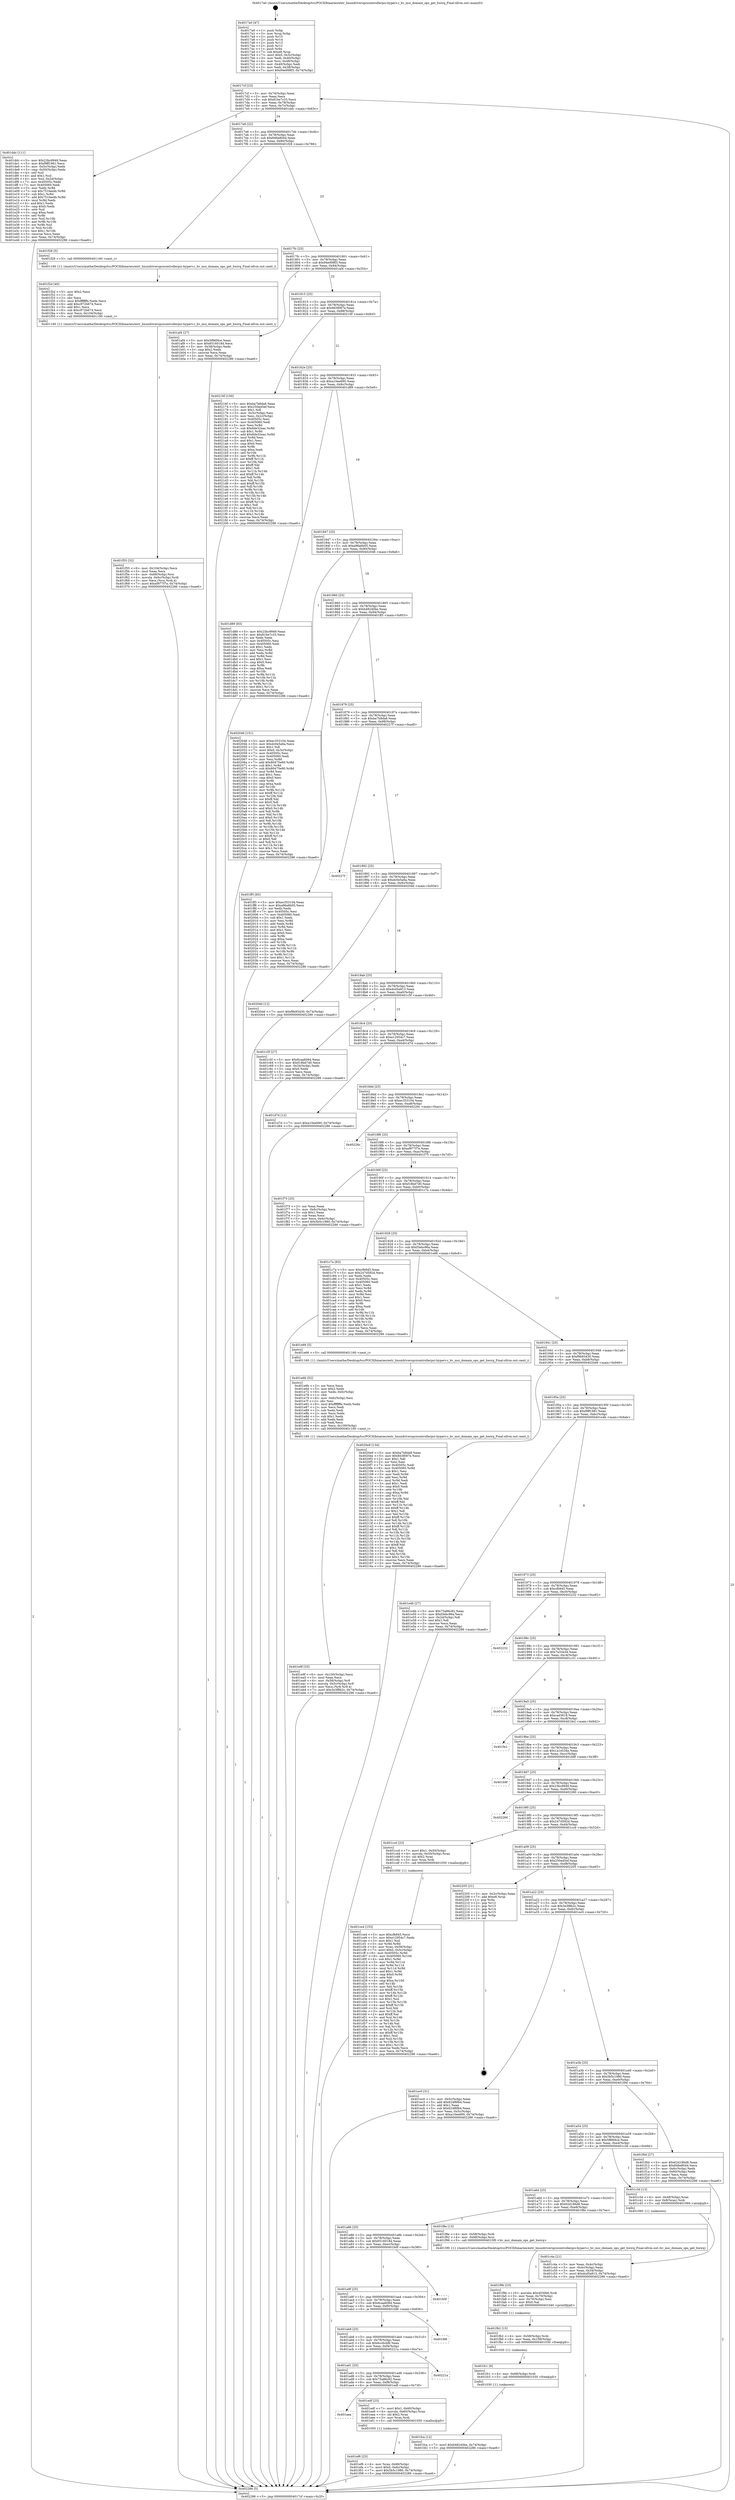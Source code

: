 digraph "0x4017a0" {
  label = "0x4017a0 (/mnt/c/Users/mathe/Desktop/tcc/POCII/binaries/extr_linuxdriverspcicontrollerpci-hyperv.c_hv_msi_domain_ops_get_hwirq_Final-ollvm.out::main(0))"
  labelloc = "t"
  node[shape=record]

  Entry [label="",width=0.3,height=0.3,shape=circle,fillcolor=black,style=filled]
  "0x4017cf" [label="{
     0x4017cf [23]\l
     | [instrs]\l
     &nbsp;&nbsp;0x4017cf \<+3\>: mov -0x74(%rbp),%eax\l
     &nbsp;&nbsp;0x4017d2 \<+2\>: mov %eax,%ecx\l
     &nbsp;&nbsp;0x4017d4 \<+6\>: sub $0x81be7c33,%ecx\l
     &nbsp;&nbsp;0x4017da \<+3\>: mov %eax,-0x78(%rbp)\l
     &nbsp;&nbsp;0x4017dd \<+3\>: mov %ecx,-0x7c(%rbp)\l
     &nbsp;&nbsp;0x4017e0 \<+6\>: je 0000000000401ddc \<main+0x63c\>\l
  }"]
  "0x401ddc" [label="{
     0x401ddc [111]\l
     | [instrs]\l
     &nbsp;&nbsp;0x401ddc \<+5\>: mov $0x23bc9949,%eax\l
     &nbsp;&nbsp;0x401de1 \<+5\>: mov $0xf9ff1981,%ecx\l
     &nbsp;&nbsp;0x401de6 \<+3\>: mov -0x5c(%rbp),%edx\l
     &nbsp;&nbsp;0x401de9 \<+3\>: cmp -0x50(%rbp),%edx\l
     &nbsp;&nbsp;0x401dec \<+4\>: setl %sil\l
     &nbsp;&nbsp;0x401df0 \<+4\>: and $0x1,%sil\l
     &nbsp;&nbsp;0x401df4 \<+4\>: mov %sil,-0x2d(%rbp)\l
     &nbsp;&nbsp;0x401df8 \<+7\>: mov 0x40505c,%edx\l
     &nbsp;&nbsp;0x401dff \<+7\>: mov 0x405060,%edi\l
     &nbsp;&nbsp;0x401e06 \<+3\>: mov %edx,%r8d\l
     &nbsp;&nbsp;0x401e09 \<+7\>: sub $0x751fae4b,%r8d\l
     &nbsp;&nbsp;0x401e10 \<+4\>: sub $0x1,%r8d\l
     &nbsp;&nbsp;0x401e14 \<+7\>: add $0x751fae4b,%r8d\l
     &nbsp;&nbsp;0x401e1b \<+4\>: imul %r8d,%edx\l
     &nbsp;&nbsp;0x401e1f \<+3\>: and $0x1,%edx\l
     &nbsp;&nbsp;0x401e22 \<+3\>: cmp $0x0,%edx\l
     &nbsp;&nbsp;0x401e25 \<+4\>: sete %sil\l
     &nbsp;&nbsp;0x401e29 \<+3\>: cmp $0xa,%edi\l
     &nbsp;&nbsp;0x401e2c \<+4\>: setl %r9b\l
     &nbsp;&nbsp;0x401e30 \<+3\>: mov %sil,%r10b\l
     &nbsp;&nbsp;0x401e33 \<+3\>: and %r9b,%r10b\l
     &nbsp;&nbsp;0x401e36 \<+3\>: xor %r9b,%sil\l
     &nbsp;&nbsp;0x401e39 \<+3\>: or %sil,%r10b\l
     &nbsp;&nbsp;0x401e3c \<+4\>: test $0x1,%r10b\l
     &nbsp;&nbsp;0x401e40 \<+3\>: cmovne %ecx,%eax\l
     &nbsp;&nbsp;0x401e43 \<+3\>: mov %eax,-0x74(%rbp)\l
     &nbsp;&nbsp;0x401e46 \<+5\>: jmp 0000000000402286 \<main+0xae6\>\l
  }"]
  "0x4017e6" [label="{
     0x4017e6 [22]\l
     | [instrs]\l
     &nbsp;&nbsp;0x4017e6 \<+5\>: jmp 00000000004017eb \<main+0x4b\>\l
     &nbsp;&nbsp;0x4017eb \<+3\>: mov -0x78(%rbp),%eax\l
     &nbsp;&nbsp;0x4017ee \<+5\>: sub $0x846e8044,%eax\l
     &nbsp;&nbsp;0x4017f3 \<+3\>: mov %eax,-0x80(%rbp)\l
     &nbsp;&nbsp;0x4017f6 \<+6\>: je 0000000000401f28 \<main+0x788\>\l
  }"]
  Exit [label="",width=0.3,height=0.3,shape=circle,fillcolor=black,style=filled,peripheries=2]
  "0x401f28" [label="{
     0x401f28 [5]\l
     | [instrs]\l
     &nbsp;&nbsp;0x401f28 \<+5\>: call 0000000000401160 \<next_i\>\l
     | [calls]\l
     &nbsp;&nbsp;0x401160 \{1\} (/mnt/c/Users/mathe/Desktop/tcc/POCII/binaries/extr_linuxdriverspcicontrollerpci-hyperv.c_hv_msi_domain_ops_get_hwirq_Final-ollvm.out::next_i)\l
  }"]
  "0x4017fc" [label="{
     0x4017fc [25]\l
     | [instrs]\l
     &nbsp;&nbsp;0x4017fc \<+5\>: jmp 0000000000401801 \<main+0x61\>\l
     &nbsp;&nbsp;0x401801 \<+3\>: mov -0x78(%rbp),%eax\l
     &nbsp;&nbsp;0x401804 \<+5\>: sub $0x94e998f3,%eax\l
     &nbsp;&nbsp;0x401809 \<+6\>: mov %eax,-0x84(%rbp)\l
     &nbsp;&nbsp;0x40180f \<+6\>: je 0000000000401af4 \<main+0x354\>\l
  }"]
  "0x401fca" [label="{
     0x401fca [12]\l
     | [instrs]\l
     &nbsp;&nbsp;0x401fca \<+7\>: movl $0xb48240be,-0x74(%rbp)\l
     &nbsp;&nbsp;0x401fd1 \<+5\>: jmp 0000000000402286 \<main+0xae6\>\l
  }"]
  "0x401af4" [label="{
     0x401af4 [27]\l
     | [instrs]\l
     &nbsp;&nbsp;0x401af4 \<+5\>: mov $0x5f86f4ce,%eax\l
     &nbsp;&nbsp;0x401af9 \<+5\>: mov $0x6516018d,%ecx\l
     &nbsp;&nbsp;0x401afe \<+3\>: mov -0x38(%rbp),%edx\l
     &nbsp;&nbsp;0x401b01 \<+3\>: cmp $0x2,%edx\l
     &nbsp;&nbsp;0x401b04 \<+3\>: cmovne %ecx,%eax\l
     &nbsp;&nbsp;0x401b07 \<+3\>: mov %eax,-0x74(%rbp)\l
     &nbsp;&nbsp;0x401b0a \<+5\>: jmp 0000000000402286 \<main+0xae6\>\l
  }"]
  "0x401815" [label="{
     0x401815 [25]\l
     | [instrs]\l
     &nbsp;&nbsp;0x401815 \<+5\>: jmp 000000000040181a \<main+0x7a\>\l
     &nbsp;&nbsp;0x40181a \<+3\>: mov -0x78(%rbp),%eax\l
     &nbsp;&nbsp;0x40181d \<+5\>: sub $0x9d3f087e,%eax\l
     &nbsp;&nbsp;0x401822 \<+6\>: mov %eax,-0x88(%rbp)\l
     &nbsp;&nbsp;0x401828 \<+6\>: je 000000000040216f \<main+0x9cf\>\l
  }"]
  "0x402286" [label="{
     0x402286 [5]\l
     | [instrs]\l
     &nbsp;&nbsp;0x402286 \<+5\>: jmp 00000000004017cf \<main+0x2f\>\l
  }"]
  "0x4017a0" [label="{
     0x4017a0 [47]\l
     | [instrs]\l
     &nbsp;&nbsp;0x4017a0 \<+1\>: push %rbp\l
     &nbsp;&nbsp;0x4017a1 \<+3\>: mov %rsp,%rbp\l
     &nbsp;&nbsp;0x4017a4 \<+2\>: push %r15\l
     &nbsp;&nbsp;0x4017a6 \<+2\>: push %r14\l
     &nbsp;&nbsp;0x4017a8 \<+2\>: push %r13\l
     &nbsp;&nbsp;0x4017aa \<+2\>: push %r12\l
     &nbsp;&nbsp;0x4017ac \<+1\>: push %rbx\l
     &nbsp;&nbsp;0x4017ad \<+7\>: sub $0xe8,%rsp\l
     &nbsp;&nbsp;0x4017b4 \<+7\>: movl $0x0,-0x3c(%rbp)\l
     &nbsp;&nbsp;0x4017bb \<+3\>: mov %edi,-0x40(%rbp)\l
     &nbsp;&nbsp;0x4017be \<+4\>: mov %rsi,-0x48(%rbp)\l
     &nbsp;&nbsp;0x4017c2 \<+3\>: mov -0x40(%rbp),%edi\l
     &nbsp;&nbsp;0x4017c5 \<+3\>: mov %edi,-0x38(%rbp)\l
     &nbsp;&nbsp;0x4017c8 \<+7\>: movl $0x94e998f3,-0x74(%rbp)\l
  }"]
  "0x401fc1" [label="{
     0x401fc1 [9]\l
     | [instrs]\l
     &nbsp;&nbsp;0x401fc1 \<+4\>: mov -0x68(%rbp),%rdi\l
     &nbsp;&nbsp;0x401fc5 \<+5\>: call 0000000000401030 \<free@plt\>\l
     | [calls]\l
     &nbsp;&nbsp;0x401030 \{1\} (unknown)\l
  }"]
  "0x40216f" [label="{
     0x40216f [150]\l
     | [instrs]\l
     &nbsp;&nbsp;0x40216f \<+5\>: mov $0xba7b8da8,%eax\l
     &nbsp;&nbsp;0x402174 \<+5\>: mov $0x250a45ef,%ecx\l
     &nbsp;&nbsp;0x402179 \<+2\>: mov $0x1,%dl\l
     &nbsp;&nbsp;0x40217b \<+3\>: mov -0x3c(%rbp),%esi\l
     &nbsp;&nbsp;0x40217e \<+3\>: mov %esi,-0x2c(%rbp)\l
     &nbsp;&nbsp;0x402181 \<+7\>: mov 0x40505c,%esi\l
     &nbsp;&nbsp;0x402188 \<+7\>: mov 0x405060,%edi\l
     &nbsp;&nbsp;0x40218f \<+3\>: mov %esi,%r8d\l
     &nbsp;&nbsp;0x402192 \<+7\>: sub $0x6de32eac,%r8d\l
     &nbsp;&nbsp;0x402199 \<+4\>: sub $0x1,%r8d\l
     &nbsp;&nbsp;0x40219d \<+7\>: add $0x6de32eac,%r8d\l
     &nbsp;&nbsp;0x4021a4 \<+4\>: imul %r8d,%esi\l
     &nbsp;&nbsp;0x4021a8 \<+3\>: and $0x1,%esi\l
     &nbsp;&nbsp;0x4021ab \<+3\>: cmp $0x0,%esi\l
     &nbsp;&nbsp;0x4021ae \<+4\>: sete %r9b\l
     &nbsp;&nbsp;0x4021b2 \<+3\>: cmp $0xa,%edi\l
     &nbsp;&nbsp;0x4021b5 \<+4\>: setl %r10b\l
     &nbsp;&nbsp;0x4021b9 \<+3\>: mov %r9b,%r11b\l
     &nbsp;&nbsp;0x4021bc \<+4\>: xor $0xff,%r11b\l
     &nbsp;&nbsp;0x4021c0 \<+3\>: mov %r10b,%bl\l
     &nbsp;&nbsp;0x4021c3 \<+3\>: xor $0xff,%bl\l
     &nbsp;&nbsp;0x4021c6 \<+3\>: xor $0x1,%dl\l
     &nbsp;&nbsp;0x4021c9 \<+3\>: mov %r11b,%r14b\l
     &nbsp;&nbsp;0x4021cc \<+4\>: and $0xff,%r14b\l
     &nbsp;&nbsp;0x4021d0 \<+3\>: and %dl,%r9b\l
     &nbsp;&nbsp;0x4021d3 \<+3\>: mov %bl,%r15b\l
     &nbsp;&nbsp;0x4021d6 \<+4\>: and $0xff,%r15b\l
     &nbsp;&nbsp;0x4021da \<+3\>: and %dl,%r10b\l
     &nbsp;&nbsp;0x4021dd \<+3\>: or %r9b,%r14b\l
     &nbsp;&nbsp;0x4021e0 \<+3\>: or %r10b,%r15b\l
     &nbsp;&nbsp;0x4021e3 \<+3\>: xor %r15b,%r14b\l
     &nbsp;&nbsp;0x4021e6 \<+3\>: or %bl,%r11b\l
     &nbsp;&nbsp;0x4021e9 \<+4\>: xor $0xff,%r11b\l
     &nbsp;&nbsp;0x4021ed \<+3\>: or $0x1,%dl\l
     &nbsp;&nbsp;0x4021f0 \<+3\>: and %dl,%r11b\l
     &nbsp;&nbsp;0x4021f3 \<+3\>: or %r11b,%r14b\l
     &nbsp;&nbsp;0x4021f6 \<+4\>: test $0x1,%r14b\l
     &nbsp;&nbsp;0x4021fa \<+3\>: cmovne %ecx,%eax\l
     &nbsp;&nbsp;0x4021fd \<+3\>: mov %eax,-0x74(%rbp)\l
     &nbsp;&nbsp;0x402200 \<+5\>: jmp 0000000000402286 \<main+0xae6\>\l
  }"]
  "0x40182e" [label="{
     0x40182e [25]\l
     | [instrs]\l
     &nbsp;&nbsp;0x40182e \<+5\>: jmp 0000000000401833 \<main+0x93\>\l
     &nbsp;&nbsp;0x401833 \<+3\>: mov -0x78(%rbp),%eax\l
     &nbsp;&nbsp;0x401836 \<+5\>: sub $0xa10ee690,%eax\l
     &nbsp;&nbsp;0x40183b \<+6\>: mov %eax,-0x8c(%rbp)\l
     &nbsp;&nbsp;0x401841 \<+6\>: je 0000000000401d89 \<main+0x5e9\>\l
  }"]
  "0x401fb2" [label="{
     0x401fb2 [15]\l
     | [instrs]\l
     &nbsp;&nbsp;0x401fb2 \<+4\>: mov -0x58(%rbp),%rdi\l
     &nbsp;&nbsp;0x401fb6 \<+6\>: mov %eax,-0x108(%rbp)\l
     &nbsp;&nbsp;0x401fbc \<+5\>: call 0000000000401030 \<free@plt\>\l
     | [calls]\l
     &nbsp;&nbsp;0x401030 \{1\} (unknown)\l
  }"]
  "0x401d89" [label="{
     0x401d89 [83]\l
     | [instrs]\l
     &nbsp;&nbsp;0x401d89 \<+5\>: mov $0x23bc9949,%eax\l
     &nbsp;&nbsp;0x401d8e \<+5\>: mov $0x81be7c33,%ecx\l
     &nbsp;&nbsp;0x401d93 \<+2\>: xor %edx,%edx\l
     &nbsp;&nbsp;0x401d95 \<+7\>: mov 0x40505c,%esi\l
     &nbsp;&nbsp;0x401d9c \<+7\>: mov 0x405060,%edi\l
     &nbsp;&nbsp;0x401da3 \<+3\>: sub $0x1,%edx\l
     &nbsp;&nbsp;0x401da6 \<+3\>: mov %esi,%r8d\l
     &nbsp;&nbsp;0x401da9 \<+3\>: add %edx,%r8d\l
     &nbsp;&nbsp;0x401dac \<+4\>: imul %r8d,%esi\l
     &nbsp;&nbsp;0x401db0 \<+3\>: and $0x1,%esi\l
     &nbsp;&nbsp;0x401db3 \<+3\>: cmp $0x0,%esi\l
     &nbsp;&nbsp;0x401db6 \<+4\>: sete %r9b\l
     &nbsp;&nbsp;0x401dba \<+3\>: cmp $0xa,%edi\l
     &nbsp;&nbsp;0x401dbd \<+4\>: setl %r10b\l
     &nbsp;&nbsp;0x401dc1 \<+3\>: mov %r9b,%r11b\l
     &nbsp;&nbsp;0x401dc4 \<+3\>: and %r10b,%r11b\l
     &nbsp;&nbsp;0x401dc7 \<+3\>: xor %r10b,%r9b\l
     &nbsp;&nbsp;0x401dca \<+3\>: or %r9b,%r11b\l
     &nbsp;&nbsp;0x401dcd \<+4\>: test $0x1,%r11b\l
     &nbsp;&nbsp;0x401dd1 \<+3\>: cmovne %ecx,%eax\l
     &nbsp;&nbsp;0x401dd4 \<+3\>: mov %eax,-0x74(%rbp)\l
     &nbsp;&nbsp;0x401dd7 \<+5\>: jmp 0000000000402286 \<main+0xae6\>\l
  }"]
  "0x401847" [label="{
     0x401847 [25]\l
     | [instrs]\l
     &nbsp;&nbsp;0x401847 \<+5\>: jmp 000000000040184c \<main+0xac\>\l
     &nbsp;&nbsp;0x40184c \<+3\>: mov -0x78(%rbp),%eax\l
     &nbsp;&nbsp;0x40184f \<+5\>: sub $0xa96a6b05,%eax\l
     &nbsp;&nbsp;0x401854 \<+6\>: mov %eax,-0x90(%rbp)\l
     &nbsp;&nbsp;0x40185a \<+6\>: je 0000000000402046 \<main+0x8a6\>\l
  }"]
  "0x401f9b" [label="{
     0x401f9b [23]\l
     | [instrs]\l
     &nbsp;&nbsp;0x401f9b \<+10\>: movabs $0x4030b6,%rdi\l
     &nbsp;&nbsp;0x401fa5 \<+3\>: mov %eax,-0x70(%rbp)\l
     &nbsp;&nbsp;0x401fa8 \<+3\>: mov -0x70(%rbp),%esi\l
     &nbsp;&nbsp;0x401fab \<+2\>: mov $0x0,%al\l
     &nbsp;&nbsp;0x401fad \<+5\>: call 0000000000401040 \<printf@plt\>\l
     | [calls]\l
     &nbsp;&nbsp;0x401040 \{1\} (unknown)\l
  }"]
  "0x402046" [label="{
     0x402046 [151]\l
     | [instrs]\l
     &nbsp;&nbsp;0x402046 \<+5\>: mov $0xec353104,%eax\l
     &nbsp;&nbsp;0x40204b \<+5\>: mov $0xdc0e5a6a,%ecx\l
     &nbsp;&nbsp;0x402050 \<+2\>: mov $0x1,%dl\l
     &nbsp;&nbsp;0x402052 \<+7\>: movl $0x0,-0x3c(%rbp)\l
     &nbsp;&nbsp;0x402059 \<+7\>: mov 0x40505c,%esi\l
     &nbsp;&nbsp;0x402060 \<+7\>: mov 0x405060,%edi\l
     &nbsp;&nbsp;0x402067 \<+3\>: mov %esi,%r8d\l
     &nbsp;&nbsp;0x40206a \<+7\>: add $0x80475e90,%r8d\l
     &nbsp;&nbsp;0x402071 \<+4\>: sub $0x1,%r8d\l
     &nbsp;&nbsp;0x402075 \<+7\>: sub $0x80475e90,%r8d\l
     &nbsp;&nbsp;0x40207c \<+4\>: imul %r8d,%esi\l
     &nbsp;&nbsp;0x402080 \<+3\>: and $0x1,%esi\l
     &nbsp;&nbsp;0x402083 \<+3\>: cmp $0x0,%esi\l
     &nbsp;&nbsp;0x402086 \<+4\>: sete %r9b\l
     &nbsp;&nbsp;0x40208a \<+3\>: cmp $0xa,%edi\l
     &nbsp;&nbsp;0x40208d \<+4\>: setl %r10b\l
     &nbsp;&nbsp;0x402091 \<+3\>: mov %r9b,%r11b\l
     &nbsp;&nbsp;0x402094 \<+4\>: xor $0xff,%r11b\l
     &nbsp;&nbsp;0x402098 \<+3\>: mov %r10b,%bl\l
     &nbsp;&nbsp;0x40209b \<+3\>: xor $0xff,%bl\l
     &nbsp;&nbsp;0x40209e \<+3\>: xor $0x0,%dl\l
     &nbsp;&nbsp;0x4020a1 \<+3\>: mov %r11b,%r14b\l
     &nbsp;&nbsp;0x4020a4 \<+4\>: and $0x0,%r14b\l
     &nbsp;&nbsp;0x4020a8 \<+3\>: and %dl,%r9b\l
     &nbsp;&nbsp;0x4020ab \<+3\>: mov %bl,%r15b\l
     &nbsp;&nbsp;0x4020ae \<+4\>: and $0x0,%r15b\l
     &nbsp;&nbsp;0x4020b2 \<+3\>: and %dl,%r10b\l
     &nbsp;&nbsp;0x4020b5 \<+3\>: or %r9b,%r14b\l
     &nbsp;&nbsp;0x4020b8 \<+3\>: or %r10b,%r15b\l
     &nbsp;&nbsp;0x4020bb \<+3\>: xor %r15b,%r14b\l
     &nbsp;&nbsp;0x4020be \<+3\>: or %bl,%r11b\l
     &nbsp;&nbsp;0x4020c1 \<+4\>: xor $0xff,%r11b\l
     &nbsp;&nbsp;0x4020c5 \<+3\>: or $0x0,%dl\l
     &nbsp;&nbsp;0x4020c8 \<+3\>: and %dl,%r11b\l
     &nbsp;&nbsp;0x4020cb \<+3\>: or %r11b,%r14b\l
     &nbsp;&nbsp;0x4020ce \<+4\>: test $0x1,%r14b\l
     &nbsp;&nbsp;0x4020d2 \<+3\>: cmovne %ecx,%eax\l
     &nbsp;&nbsp;0x4020d5 \<+3\>: mov %eax,-0x74(%rbp)\l
     &nbsp;&nbsp;0x4020d8 \<+5\>: jmp 0000000000402286 \<main+0xae6\>\l
  }"]
  "0x401860" [label="{
     0x401860 [25]\l
     | [instrs]\l
     &nbsp;&nbsp;0x401860 \<+5\>: jmp 0000000000401865 \<main+0xc5\>\l
     &nbsp;&nbsp;0x401865 \<+3\>: mov -0x78(%rbp),%eax\l
     &nbsp;&nbsp;0x401868 \<+5\>: sub $0xb48240be,%eax\l
     &nbsp;&nbsp;0x40186d \<+6\>: mov %eax,-0x94(%rbp)\l
     &nbsp;&nbsp;0x401873 \<+6\>: je 0000000000401ff3 \<main+0x853\>\l
  }"]
  "0x401f55" [label="{
     0x401f55 [32]\l
     | [instrs]\l
     &nbsp;&nbsp;0x401f55 \<+6\>: mov -0x104(%rbp),%ecx\l
     &nbsp;&nbsp;0x401f5b \<+3\>: imul %eax,%ecx\l
     &nbsp;&nbsp;0x401f5e \<+4\>: mov -0x68(%rbp),%rsi\l
     &nbsp;&nbsp;0x401f62 \<+4\>: movslq -0x6c(%rbp),%rdi\l
     &nbsp;&nbsp;0x401f66 \<+3\>: mov %ecx,(%rsi,%rdi,4)\l
     &nbsp;&nbsp;0x401f69 \<+7\>: movl $0xef977f7e,-0x74(%rbp)\l
     &nbsp;&nbsp;0x401f70 \<+5\>: jmp 0000000000402286 \<main+0xae6\>\l
  }"]
  "0x401ff3" [label="{
     0x401ff3 [83]\l
     | [instrs]\l
     &nbsp;&nbsp;0x401ff3 \<+5\>: mov $0xec353104,%eax\l
     &nbsp;&nbsp;0x401ff8 \<+5\>: mov $0xa96a6b05,%ecx\l
     &nbsp;&nbsp;0x401ffd \<+2\>: xor %edx,%edx\l
     &nbsp;&nbsp;0x401fff \<+7\>: mov 0x40505c,%esi\l
     &nbsp;&nbsp;0x402006 \<+7\>: mov 0x405060,%edi\l
     &nbsp;&nbsp;0x40200d \<+3\>: sub $0x1,%edx\l
     &nbsp;&nbsp;0x402010 \<+3\>: mov %esi,%r8d\l
     &nbsp;&nbsp;0x402013 \<+3\>: add %edx,%r8d\l
     &nbsp;&nbsp;0x402016 \<+4\>: imul %r8d,%esi\l
     &nbsp;&nbsp;0x40201a \<+3\>: and $0x1,%esi\l
     &nbsp;&nbsp;0x40201d \<+3\>: cmp $0x0,%esi\l
     &nbsp;&nbsp;0x402020 \<+4\>: sete %r9b\l
     &nbsp;&nbsp;0x402024 \<+3\>: cmp $0xa,%edi\l
     &nbsp;&nbsp;0x402027 \<+4\>: setl %r10b\l
     &nbsp;&nbsp;0x40202b \<+3\>: mov %r9b,%r11b\l
     &nbsp;&nbsp;0x40202e \<+3\>: and %r10b,%r11b\l
     &nbsp;&nbsp;0x402031 \<+3\>: xor %r10b,%r9b\l
     &nbsp;&nbsp;0x402034 \<+3\>: or %r9b,%r11b\l
     &nbsp;&nbsp;0x402037 \<+4\>: test $0x1,%r11b\l
     &nbsp;&nbsp;0x40203b \<+3\>: cmovne %ecx,%eax\l
     &nbsp;&nbsp;0x40203e \<+3\>: mov %eax,-0x74(%rbp)\l
     &nbsp;&nbsp;0x402041 \<+5\>: jmp 0000000000402286 \<main+0xae6\>\l
  }"]
  "0x401879" [label="{
     0x401879 [25]\l
     | [instrs]\l
     &nbsp;&nbsp;0x401879 \<+5\>: jmp 000000000040187e \<main+0xde\>\l
     &nbsp;&nbsp;0x40187e \<+3\>: mov -0x78(%rbp),%eax\l
     &nbsp;&nbsp;0x401881 \<+5\>: sub $0xba7b8da8,%eax\l
     &nbsp;&nbsp;0x401886 \<+6\>: mov %eax,-0x98(%rbp)\l
     &nbsp;&nbsp;0x40188c \<+6\>: je 000000000040227f \<main+0xadf\>\l
  }"]
  "0x401f2d" [label="{
     0x401f2d [40]\l
     | [instrs]\l
     &nbsp;&nbsp;0x401f2d \<+5\>: mov $0x2,%ecx\l
     &nbsp;&nbsp;0x401f32 \<+1\>: cltd\l
     &nbsp;&nbsp;0x401f33 \<+2\>: idiv %ecx\l
     &nbsp;&nbsp;0x401f35 \<+6\>: imul $0xfffffffe,%edx,%ecx\l
     &nbsp;&nbsp;0x401f3b \<+6\>: add $0xc972b674,%ecx\l
     &nbsp;&nbsp;0x401f41 \<+3\>: add $0x1,%ecx\l
     &nbsp;&nbsp;0x401f44 \<+6\>: sub $0xc972b674,%ecx\l
     &nbsp;&nbsp;0x401f4a \<+6\>: mov %ecx,-0x104(%rbp)\l
     &nbsp;&nbsp;0x401f50 \<+5\>: call 0000000000401160 \<next_i\>\l
     | [calls]\l
     &nbsp;&nbsp;0x401160 \{1\} (/mnt/c/Users/mathe/Desktop/tcc/POCII/binaries/extr_linuxdriverspcicontrollerpci-hyperv.c_hv_msi_domain_ops_get_hwirq_Final-ollvm.out::next_i)\l
  }"]
  "0x40227f" [label="{
     0x40227f\l
  }", style=dashed]
  "0x401892" [label="{
     0x401892 [25]\l
     | [instrs]\l
     &nbsp;&nbsp;0x401892 \<+5\>: jmp 0000000000401897 \<main+0xf7\>\l
     &nbsp;&nbsp;0x401897 \<+3\>: mov -0x78(%rbp),%eax\l
     &nbsp;&nbsp;0x40189a \<+5\>: sub $0xdc0e5a6a,%eax\l
     &nbsp;&nbsp;0x40189f \<+6\>: mov %eax,-0x9c(%rbp)\l
     &nbsp;&nbsp;0x4018a5 \<+6\>: je 00000000004020dd \<main+0x93d\>\l
  }"]
  "0x401ef6" [label="{
     0x401ef6 [23]\l
     | [instrs]\l
     &nbsp;&nbsp;0x401ef6 \<+4\>: mov %rax,-0x68(%rbp)\l
     &nbsp;&nbsp;0x401efa \<+7\>: movl $0x0,-0x6c(%rbp)\l
     &nbsp;&nbsp;0x401f01 \<+7\>: movl $0x5b5c1980,-0x74(%rbp)\l
     &nbsp;&nbsp;0x401f08 \<+5\>: jmp 0000000000402286 \<main+0xae6\>\l
  }"]
  "0x4020dd" [label="{
     0x4020dd [12]\l
     | [instrs]\l
     &nbsp;&nbsp;0x4020dd \<+7\>: movl $0xf9b93430,-0x74(%rbp)\l
     &nbsp;&nbsp;0x4020e4 \<+5\>: jmp 0000000000402286 \<main+0xae6\>\l
  }"]
  "0x4018ab" [label="{
     0x4018ab [25]\l
     | [instrs]\l
     &nbsp;&nbsp;0x4018ab \<+5\>: jmp 00000000004018b0 \<main+0x110\>\l
     &nbsp;&nbsp;0x4018b0 \<+3\>: mov -0x78(%rbp),%eax\l
     &nbsp;&nbsp;0x4018b3 \<+5\>: sub $0xdcd5a913,%eax\l
     &nbsp;&nbsp;0x4018b8 \<+6\>: mov %eax,-0xa0(%rbp)\l
     &nbsp;&nbsp;0x4018be \<+6\>: je 0000000000401c5f \<main+0x4bf\>\l
  }"]
  "0x401aea" [label="{
     0x401aea\l
  }", style=dashed]
  "0x401c5f" [label="{
     0x401c5f [27]\l
     | [instrs]\l
     &nbsp;&nbsp;0x401c5f \<+5\>: mov $0x6caa6084,%eax\l
     &nbsp;&nbsp;0x401c64 \<+5\>: mov $0xf18bd7d0,%ecx\l
     &nbsp;&nbsp;0x401c69 \<+3\>: mov -0x34(%rbp),%edx\l
     &nbsp;&nbsp;0x401c6c \<+3\>: cmp $0x0,%edx\l
     &nbsp;&nbsp;0x401c6f \<+3\>: cmove %ecx,%eax\l
     &nbsp;&nbsp;0x401c72 \<+3\>: mov %eax,-0x74(%rbp)\l
     &nbsp;&nbsp;0x401c75 \<+5\>: jmp 0000000000402286 \<main+0xae6\>\l
  }"]
  "0x4018c4" [label="{
     0x4018c4 [25]\l
     | [instrs]\l
     &nbsp;&nbsp;0x4018c4 \<+5\>: jmp 00000000004018c9 \<main+0x129\>\l
     &nbsp;&nbsp;0x4018c9 \<+3\>: mov -0x78(%rbp),%eax\l
     &nbsp;&nbsp;0x4018cc \<+5\>: sub $0xe12954c7,%eax\l
     &nbsp;&nbsp;0x4018d1 \<+6\>: mov %eax,-0xa4(%rbp)\l
     &nbsp;&nbsp;0x4018d7 \<+6\>: je 0000000000401d7d \<main+0x5dd\>\l
  }"]
  "0x401edf" [label="{
     0x401edf [23]\l
     | [instrs]\l
     &nbsp;&nbsp;0x401edf \<+7\>: movl $0x1,-0x60(%rbp)\l
     &nbsp;&nbsp;0x401ee6 \<+4\>: movslq -0x60(%rbp),%rax\l
     &nbsp;&nbsp;0x401eea \<+4\>: shl $0x2,%rax\l
     &nbsp;&nbsp;0x401eee \<+3\>: mov %rax,%rdi\l
     &nbsp;&nbsp;0x401ef1 \<+5\>: call 0000000000401050 \<malloc@plt\>\l
     | [calls]\l
     &nbsp;&nbsp;0x401050 \{1\} (unknown)\l
  }"]
  "0x401d7d" [label="{
     0x401d7d [12]\l
     | [instrs]\l
     &nbsp;&nbsp;0x401d7d \<+7\>: movl $0xa10ee690,-0x74(%rbp)\l
     &nbsp;&nbsp;0x401d84 \<+5\>: jmp 0000000000402286 \<main+0xae6\>\l
  }"]
  "0x4018dd" [label="{
     0x4018dd [25]\l
     | [instrs]\l
     &nbsp;&nbsp;0x4018dd \<+5\>: jmp 00000000004018e2 \<main+0x142\>\l
     &nbsp;&nbsp;0x4018e2 \<+3\>: mov -0x78(%rbp),%eax\l
     &nbsp;&nbsp;0x4018e5 \<+5\>: sub $0xec353104,%eax\l
     &nbsp;&nbsp;0x4018ea \<+6\>: mov %eax,-0xa8(%rbp)\l
     &nbsp;&nbsp;0x4018f0 \<+6\>: je 000000000040226c \<main+0xacc\>\l
  }"]
  "0x401ad1" [label="{
     0x401ad1 [25]\l
     | [instrs]\l
     &nbsp;&nbsp;0x401ad1 \<+5\>: jmp 0000000000401ad6 \<main+0x336\>\l
     &nbsp;&nbsp;0x401ad6 \<+3\>: mov -0x78(%rbp),%eax\l
     &nbsp;&nbsp;0x401ad9 \<+5\>: sub $0x75a86c92,%eax\l
     &nbsp;&nbsp;0x401ade \<+6\>: mov %eax,-0xf8(%rbp)\l
     &nbsp;&nbsp;0x401ae4 \<+6\>: je 0000000000401edf \<main+0x73f\>\l
  }"]
  "0x40226c" [label="{
     0x40226c\l
  }", style=dashed]
  "0x4018f6" [label="{
     0x4018f6 [25]\l
     | [instrs]\l
     &nbsp;&nbsp;0x4018f6 \<+5\>: jmp 00000000004018fb \<main+0x15b\>\l
     &nbsp;&nbsp;0x4018fb \<+3\>: mov -0x78(%rbp),%eax\l
     &nbsp;&nbsp;0x4018fe \<+5\>: sub $0xef977f7e,%eax\l
     &nbsp;&nbsp;0x401903 \<+6\>: mov %eax,-0xac(%rbp)\l
     &nbsp;&nbsp;0x401909 \<+6\>: je 0000000000401f75 \<main+0x7d5\>\l
  }"]
  "0x40221a" [label="{
     0x40221a\l
  }", style=dashed]
  "0x401f75" [label="{
     0x401f75 [25]\l
     | [instrs]\l
     &nbsp;&nbsp;0x401f75 \<+2\>: xor %eax,%eax\l
     &nbsp;&nbsp;0x401f77 \<+3\>: mov -0x6c(%rbp),%ecx\l
     &nbsp;&nbsp;0x401f7a \<+3\>: sub $0x1,%eax\l
     &nbsp;&nbsp;0x401f7d \<+2\>: sub %eax,%ecx\l
     &nbsp;&nbsp;0x401f7f \<+3\>: mov %ecx,-0x6c(%rbp)\l
     &nbsp;&nbsp;0x401f82 \<+7\>: movl $0x5b5c1980,-0x74(%rbp)\l
     &nbsp;&nbsp;0x401f89 \<+5\>: jmp 0000000000402286 \<main+0xae6\>\l
  }"]
  "0x40190f" [label="{
     0x40190f [25]\l
     | [instrs]\l
     &nbsp;&nbsp;0x40190f \<+5\>: jmp 0000000000401914 \<main+0x174\>\l
     &nbsp;&nbsp;0x401914 \<+3\>: mov -0x78(%rbp),%eax\l
     &nbsp;&nbsp;0x401917 \<+5\>: sub $0xf18bd7d0,%eax\l
     &nbsp;&nbsp;0x40191c \<+6\>: mov %eax,-0xb0(%rbp)\l
     &nbsp;&nbsp;0x401922 \<+6\>: je 0000000000401c7a \<main+0x4da\>\l
  }"]
  "0x401ab8" [label="{
     0x401ab8 [25]\l
     | [instrs]\l
     &nbsp;&nbsp;0x401ab8 \<+5\>: jmp 0000000000401abd \<main+0x31d\>\l
     &nbsp;&nbsp;0x401abd \<+3\>: mov -0x78(%rbp),%eax\l
     &nbsp;&nbsp;0x401ac0 \<+5\>: sub $0x6cc6cbf6,%eax\l
     &nbsp;&nbsp;0x401ac5 \<+6\>: mov %eax,-0xf4(%rbp)\l
     &nbsp;&nbsp;0x401acb \<+6\>: je 000000000040221a \<main+0xa7a\>\l
  }"]
  "0x401c7a" [label="{
     0x401c7a [83]\l
     | [instrs]\l
     &nbsp;&nbsp;0x401c7a \<+5\>: mov $0xcfb845,%eax\l
     &nbsp;&nbsp;0x401c7f \<+5\>: mov $0x247d592d,%ecx\l
     &nbsp;&nbsp;0x401c84 \<+2\>: xor %edx,%edx\l
     &nbsp;&nbsp;0x401c86 \<+7\>: mov 0x40505c,%esi\l
     &nbsp;&nbsp;0x401c8d \<+7\>: mov 0x405060,%edi\l
     &nbsp;&nbsp;0x401c94 \<+3\>: sub $0x1,%edx\l
     &nbsp;&nbsp;0x401c97 \<+3\>: mov %esi,%r8d\l
     &nbsp;&nbsp;0x401c9a \<+3\>: add %edx,%r8d\l
     &nbsp;&nbsp;0x401c9d \<+4\>: imul %r8d,%esi\l
     &nbsp;&nbsp;0x401ca1 \<+3\>: and $0x1,%esi\l
     &nbsp;&nbsp;0x401ca4 \<+3\>: cmp $0x0,%esi\l
     &nbsp;&nbsp;0x401ca7 \<+4\>: sete %r9b\l
     &nbsp;&nbsp;0x401cab \<+3\>: cmp $0xa,%edi\l
     &nbsp;&nbsp;0x401cae \<+4\>: setl %r10b\l
     &nbsp;&nbsp;0x401cb2 \<+3\>: mov %r9b,%r11b\l
     &nbsp;&nbsp;0x401cb5 \<+3\>: and %r10b,%r11b\l
     &nbsp;&nbsp;0x401cb8 \<+3\>: xor %r10b,%r9b\l
     &nbsp;&nbsp;0x401cbb \<+3\>: or %r9b,%r11b\l
     &nbsp;&nbsp;0x401cbe \<+4\>: test $0x1,%r11b\l
     &nbsp;&nbsp;0x401cc2 \<+3\>: cmovne %ecx,%eax\l
     &nbsp;&nbsp;0x401cc5 \<+3\>: mov %eax,-0x74(%rbp)\l
     &nbsp;&nbsp;0x401cc8 \<+5\>: jmp 0000000000402286 \<main+0xae6\>\l
  }"]
  "0x401928" [label="{
     0x401928 [25]\l
     | [instrs]\l
     &nbsp;&nbsp;0x401928 \<+5\>: jmp 000000000040192d \<main+0x18d\>\l
     &nbsp;&nbsp;0x40192d \<+3\>: mov -0x78(%rbp),%eax\l
     &nbsp;&nbsp;0x401930 \<+5\>: sub $0xf3ebc96a,%eax\l
     &nbsp;&nbsp;0x401935 \<+6\>: mov %eax,-0xb4(%rbp)\l
     &nbsp;&nbsp;0x40193b \<+6\>: je 0000000000401e66 \<main+0x6c6\>\l
  }"]
  "0x401fd6" [label="{
     0x401fd6\l
  }", style=dashed]
  "0x401e66" [label="{
     0x401e66 [5]\l
     | [instrs]\l
     &nbsp;&nbsp;0x401e66 \<+5\>: call 0000000000401160 \<next_i\>\l
     | [calls]\l
     &nbsp;&nbsp;0x401160 \{1\} (/mnt/c/Users/mathe/Desktop/tcc/POCII/binaries/extr_linuxdriverspcicontrollerpci-hyperv.c_hv_msi_domain_ops_get_hwirq_Final-ollvm.out::next_i)\l
  }"]
  "0x401941" [label="{
     0x401941 [25]\l
     | [instrs]\l
     &nbsp;&nbsp;0x401941 \<+5\>: jmp 0000000000401946 \<main+0x1a6\>\l
     &nbsp;&nbsp;0x401946 \<+3\>: mov -0x78(%rbp),%eax\l
     &nbsp;&nbsp;0x401949 \<+5\>: sub $0xf9b93430,%eax\l
     &nbsp;&nbsp;0x40194e \<+6\>: mov %eax,-0xb8(%rbp)\l
     &nbsp;&nbsp;0x401954 \<+6\>: je 00000000004020e9 \<main+0x949\>\l
  }"]
  "0x401a9f" [label="{
     0x401a9f [25]\l
     | [instrs]\l
     &nbsp;&nbsp;0x401a9f \<+5\>: jmp 0000000000401aa4 \<main+0x304\>\l
     &nbsp;&nbsp;0x401aa4 \<+3\>: mov -0x78(%rbp),%eax\l
     &nbsp;&nbsp;0x401aa7 \<+5\>: sub $0x6caa6084,%eax\l
     &nbsp;&nbsp;0x401aac \<+6\>: mov %eax,-0xf0(%rbp)\l
     &nbsp;&nbsp;0x401ab2 \<+6\>: je 0000000000401fd6 \<main+0x836\>\l
  }"]
  "0x4020e9" [label="{
     0x4020e9 [134]\l
     | [instrs]\l
     &nbsp;&nbsp;0x4020e9 \<+5\>: mov $0xba7b8da8,%eax\l
     &nbsp;&nbsp;0x4020ee \<+5\>: mov $0x9d3f087e,%ecx\l
     &nbsp;&nbsp;0x4020f3 \<+2\>: mov $0x1,%dl\l
     &nbsp;&nbsp;0x4020f5 \<+2\>: xor %esi,%esi\l
     &nbsp;&nbsp;0x4020f7 \<+7\>: mov 0x40505c,%edi\l
     &nbsp;&nbsp;0x4020fe \<+8\>: mov 0x405060,%r8d\l
     &nbsp;&nbsp;0x402106 \<+3\>: sub $0x1,%esi\l
     &nbsp;&nbsp;0x402109 \<+3\>: mov %edi,%r9d\l
     &nbsp;&nbsp;0x40210c \<+3\>: add %esi,%r9d\l
     &nbsp;&nbsp;0x40210f \<+4\>: imul %r9d,%edi\l
     &nbsp;&nbsp;0x402113 \<+3\>: and $0x1,%edi\l
     &nbsp;&nbsp;0x402116 \<+3\>: cmp $0x0,%edi\l
     &nbsp;&nbsp;0x402119 \<+4\>: sete %r10b\l
     &nbsp;&nbsp;0x40211d \<+4\>: cmp $0xa,%r8d\l
     &nbsp;&nbsp;0x402121 \<+4\>: setl %r11b\l
     &nbsp;&nbsp;0x402125 \<+3\>: mov %r10b,%bl\l
     &nbsp;&nbsp;0x402128 \<+3\>: xor $0xff,%bl\l
     &nbsp;&nbsp;0x40212b \<+3\>: mov %r11b,%r14b\l
     &nbsp;&nbsp;0x40212e \<+4\>: xor $0xff,%r14b\l
     &nbsp;&nbsp;0x402132 \<+3\>: xor $0x1,%dl\l
     &nbsp;&nbsp;0x402135 \<+3\>: mov %bl,%r15b\l
     &nbsp;&nbsp;0x402138 \<+4\>: and $0xff,%r15b\l
     &nbsp;&nbsp;0x40213c \<+3\>: and %dl,%r10b\l
     &nbsp;&nbsp;0x40213f \<+3\>: mov %r14b,%r12b\l
     &nbsp;&nbsp;0x402142 \<+4\>: and $0xff,%r12b\l
     &nbsp;&nbsp;0x402146 \<+3\>: and %dl,%r11b\l
     &nbsp;&nbsp;0x402149 \<+3\>: or %r10b,%r15b\l
     &nbsp;&nbsp;0x40214c \<+3\>: or %r11b,%r12b\l
     &nbsp;&nbsp;0x40214f \<+3\>: xor %r12b,%r15b\l
     &nbsp;&nbsp;0x402152 \<+3\>: or %r14b,%bl\l
     &nbsp;&nbsp;0x402155 \<+3\>: xor $0xff,%bl\l
     &nbsp;&nbsp;0x402158 \<+3\>: or $0x1,%dl\l
     &nbsp;&nbsp;0x40215b \<+2\>: and %dl,%bl\l
     &nbsp;&nbsp;0x40215d \<+3\>: or %bl,%r15b\l
     &nbsp;&nbsp;0x402160 \<+4\>: test $0x1,%r15b\l
     &nbsp;&nbsp;0x402164 \<+3\>: cmovne %ecx,%eax\l
     &nbsp;&nbsp;0x402167 \<+3\>: mov %eax,-0x74(%rbp)\l
     &nbsp;&nbsp;0x40216a \<+5\>: jmp 0000000000402286 \<main+0xae6\>\l
  }"]
  "0x40195a" [label="{
     0x40195a [25]\l
     | [instrs]\l
     &nbsp;&nbsp;0x40195a \<+5\>: jmp 000000000040195f \<main+0x1bf\>\l
     &nbsp;&nbsp;0x40195f \<+3\>: mov -0x78(%rbp),%eax\l
     &nbsp;&nbsp;0x401962 \<+5\>: sub $0xf9ff1981,%eax\l
     &nbsp;&nbsp;0x401967 \<+6\>: mov %eax,-0xbc(%rbp)\l
     &nbsp;&nbsp;0x40196d \<+6\>: je 0000000000401e4b \<main+0x6ab\>\l
  }"]
  "0x401b0f" [label="{
     0x401b0f\l
  }", style=dashed]
  "0x401e4b" [label="{
     0x401e4b [27]\l
     | [instrs]\l
     &nbsp;&nbsp;0x401e4b \<+5\>: mov $0x75a86c92,%eax\l
     &nbsp;&nbsp;0x401e50 \<+5\>: mov $0xf3ebc96a,%ecx\l
     &nbsp;&nbsp;0x401e55 \<+3\>: mov -0x2d(%rbp),%dl\l
     &nbsp;&nbsp;0x401e58 \<+3\>: test $0x1,%dl\l
     &nbsp;&nbsp;0x401e5b \<+3\>: cmovne %ecx,%eax\l
     &nbsp;&nbsp;0x401e5e \<+3\>: mov %eax,-0x74(%rbp)\l
     &nbsp;&nbsp;0x401e61 \<+5\>: jmp 0000000000402286 \<main+0xae6\>\l
  }"]
  "0x401973" [label="{
     0x401973 [25]\l
     | [instrs]\l
     &nbsp;&nbsp;0x401973 \<+5\>: jmp 0000000000401978 \<main+0x1d8\>\l
     &nbsp;&nbsp;0x401978 \<+3\>: mov -0x78(%rbp),%eax\l
     &nbsp;&nbsp;0x40197b \<+5\>: sub $0xcfb845,%eax\l
     &nbsp;&nbsp;0x401980 \<+6\>: mov %eax,-0xc0(%rbp)\l
     &nbsp;&nbsp;0x401986 \<+6\>: je 0000000000402232 \<main+0xa92\>\l
  }"]
  "0x401a86" [label="{
     0x401a86 [25]\l
     | [instrs]\l
     &nbsp;&nbsp;0x401a86 \<+5\>: jmp 0000000000401a8b \<main+0x2eb\>\l
     &nbsp;&nbsp;0x401a8b \<+3\>: mov -0x78(%rbp),%eax\l
     &nbsp;&nbsp;0x401a8e \<+5\>: sub $0x6516018d,%eax\l
     &nbsp;&nbsp;0x401a93 \<+6\>: mov %eax,-0xec(%rbp)\l
     &nbsp;&nbsp;0x401a99 \<+6\>: je 0000000000401b0f \<main+0x36f\>\l
  }"]
  "0x402232" [label="{
     0x402232\l
  }", style=dashed]
  "0x40198c" [label="{
     0x40198c [25]\l
     | [instrs]\l
     &nbsp;&nbsp;0x40198c \<+5\>: jmp 0000000000401991 \<main+0x1f1\>\l
     &nbsp;&nbsp;0x401991 \<+3\>: mov -0x78(%rbp),%eax\l
     &nbsp;&nbsp;0x401994 \<+5\>: sub $0x7a33a34,%eax\l
     &nbsp;&nbsp;0x401999 \<+6\>: mov %eax,-0xc4(%rbp)\l
     &nbsp;&nbsp;0x40199f \<+6\>: je 0000000000401c31 \<main+0x491\>\l
  }"]
  "0x401f8e" [label="{
     0x401f8e [13]\l
     | [instrs]\l
     &nbsp;&nbsp;0x401f8e \<+4\>: mov -0x58(%rbp),%rdi\l
     &nbsp;&nbsp;0x401f92 \<+4\>: mov -0x68(%rbp),%rsi\l
     &nbsp;&nbsp;0x401f96 \<+5\>: call 00000000004015f0 \<hv_msi_domain_ops_get_hwirq\>\l
     | [calls]\l
     &nbsp;&nbsp;0x4015f0 \{1\} (/mnt/c/Users/mathe/Desktop/tcc/POCII/binaries/extr_linuxdriverspcicontrollerpci-hyperv.c_hv_msi_domain_ops_get_hwirq_Final-ollvm.out::hv_msi_domain_ops_get_hwirq)\l
  }"]
  "0x401c31" [label="{
     0x401c31\l
  }", style=dashed]
  "0x4019a5" [label="{
     0x4019a5 [25]\l
     | [instrs]\l
     &nbsp;&nbsp;0x4019a5 \<+5\>: jmp 00000000004019aa \<main+0x20a\>\l
     &nbsp;&nbsp;0x4019aa \<+3\>: mov -0x78(%rbp),%eax\l
     &nbsp;&nbsp;0x4019ad \<+5\>: sub $0xcad3618,%eax\l
     &nbsp;&nbsp;0x4019b2 \<+6\>: mov %eax,-0xc8(%rbp)\l
     &nbsp;&nbsp;0x4019b8 \<+6\>: je 0000000000401fe2 \<main+0x842\>\l
  }"]
  "0x401e9f" [label="{
     0x401e9f [33]\l
     | [instrs]\l
     &nbsp;&nbsp;0x401e9f \<+6\>: mov -0x100(%rbp),%ecx\l
     &nbsp;&nbsp;0x401ea5 \<+3\>: imul %eax,%ecx\l
     &nbsp;&nbsp;0x401ea8 \<+4\>: mov -0x58(%rbp),%r8\l
     &nbsp;&nbsp;0x401eac \<+4\>: movslq -0x5c(%rbp),%r9\l
     &nbsp;&nbsp;0x401eb0 \<+4\>: mov %ecx,(%r8,%r9,4)\l
     &nbsp;&nbsp;0x401eb4 \<+7\>: movl $0x3e3f8b2c,-0x74(%rbp)\l
     &nbsp;&nbsp;0x401ebb \<+5\>: jmp 0000000000402286 \<main+0xae6\>\l
  }"]
  "0x401fe2" [label="{
     0x401fe2\l
  }", style=dashed]
  "0x4019be" [label="{
     0x4019be [25]\l
     | [instrs]\l
     &nbsp;&nbsp;0x4019be \<+5\>: jmp 00000000004019c3 \<main+0x223\>\l
     &nbsp;&nbsp;0x4019c3 \<+3\>: mov -0x78(%rbp),%eax\l
     &nbsp;&nbsp;0x4019c6 \<+5\>: sub $0x1a1e534e,%eax\l
     &nbsp;&nbsp;0x4019cb \<+6\>: mov %eax,-0xcc(%rbp)\l
     &nbsp;&nbsp;0x4019d1 \<+6\>: je 0000000000401b9f \<main+0x3ff\>\l
  }"]
  "0x401e6b" [label="{
     0x401e6b [52]\l
     | [instrs]\l
     &nbsp;&nbsp;0x401e6b \<+2\>: xor %ecx,%ecx\l
     &nbsp;&nbsp;0x401e6d \<+5\>: mov $0x2,%edx\l
     &nbsp;&nbsp;0x401e72 \<+6\>: mov %edx,-0xfc(%rbp)\l
     &nbsp;&nbsp;0x401e78 \<+1\>: cltd\l
     &nbsp;&nbsp;0x401e79 \<+6\>: mov -0xfc(%rbp),%esi\l
     &nbsp;&nbsp;0x401e7f \<+2\>: idiv %esi\l
     &nbsp;&nbsp;0x401e81 \<+6\>: imul $0xfffffffe,%edx,%edx\l
     &nbsp;&nbsp;0x401e87 \<+2\>: mov %ecx,%edi\l
     &nbsp;&nbsp;0x401e89 \<+2\>: sub %edx,%edi\l
     &nbsp;&nbsp;0x401e8b \<+2\>: mov %ecx,%edx\l
     &nbsp;&nbsp;0x401e8d \<+3\>: sub $0x1,%edx\l
     &nbsp;&nbsp;0x401e90 \<+2\>: add %edx,%edi\l
     &nbsp;&nbsp;0x401e92 \<+2\>: sub %edi,%ecx\l
     &nbsp;&nbsp;0x401e94 \<+6\>: mov %ecx,-0x100(%rbp)\l
     &nbsp;&nbsp;0x401e9a \<+5\>: call 0000000000401160 \<next_i\>\l
     | [calls]\l
     &nbsp;&nbsp;0x401160 \{1\} (/mnt/c/Users/mathe/Desktop/tcc/POCII/binaries/extr_linuxdriverspcicontrollerpci-hyperv.c_hv_msi_domain_ops_get_hwirq_Final-ollvm.out::next_i)\l
  }"]
  "0x401b9f" [label="{
     0x401b9f\l
  }", style=dashed]
  "0x4019d7" [label="{
     0x4019d7 [25]\l
     | [instrs]\l
     &nbsp;&nbsp;0x4019d7 \<+5\>: jmp 00000000004019dc \<main+0x23c\>\l
     &nbsp;&nbsp;0x4019dc \<+3\>: mov -0x78(%rbp),%eax\l
     &nbsp;&nbsp;0x4019df \<+5\>: sub $0x23bc9949,%eax\l
     &nbsp;&nbsp;0x4019e4 \<+6\>: mov %eax,-0xd0(%rbp)\l
     &nbsp;&nbsp;0x4019ea \<+6\>: je 0000000000402260 \<main+0xac0\>\l
  }"]
  "0x401ce4" [label="{
     0x401ce4 [153]\l
     | [instrs]\l
     &nbsp;&nbsp;0x401ce4 \<+5\>: mov $0xcfb845,%ecx\l
     &nbsp;&nbsp;0x401ce9 \<+5\>: mov $0xe12954c7,%edx\l
     &nbsp;&nbsp;0x401cee \<+3\>: mov $0x1,%sil\l
     &nbsp;&nbsp;0x401cf1 \<+3\>: xor %r8d,%r8d\l
     &nbsp;&nbsp;0x401cf4 \<+4\>: mov %rax,-0x58(%rbp)\l
     &nbsp;&nbsp;0x401cf8 \<+7\>: movl $0x0,-0x5c(%rbp)\l
     &nbsp;&nbsp;0x401cff \<+8\>: mov 0x40505c,%r9d\l
     &nbsp;&nbsp;0x401d07 \<+8\>: mov 0x405060,%r10d\l
     &nbsp;&nbsp;0x401d0f \<+4\>: sub $0x1,%r8d\l
     &nbsp;&nbsp;0x401d13 \<+3\>: mov %r9d,%r11d\l
     &nbsp;&nbsp;0x401d16 \<+3\>: add %r8d,%r11d\l
     &nbsp;&nbsp;0x401d19 \<+4\>: imul %r11d,%r9d\l
     &nbsp;&nbsp;0x401d1d \<+4\>: and $0x1,%r9d\l
     &nbsp;&nbsp;0x401d21 \<+4\>: cmp $0x0,%r9d\l
     &nbsp;&nbsp;0x401d25 \<+3\>: sete %bl\l
     &nbsp;&nbsp;0x401d28 \<+4\>: cmp $0xa,%r10d\l
     &nbsp;&nbsp;0x401d2c \<+4\>: setl %r14b\l
     &nbsp;&nbsp;0x401d30 \<+3\>: mov %bl,%r15b\l
     &nbsp;&nbsp;0x401d33 \<+4\>: xor $0xff,%r15b\l
     &nbsp;&nbsp;0x401d37 \<+3\>: mov %r14b,%r12b\l
     &nbsp;&nbsp;0x401d3a \<+4\>: xor $0xff,%r12b\l
     &nbsp;&nbsp;0x401d3e \<+4\>: xor $0x1,%sil\l
     &nbsp;&nbsp;0x401d42 \<+3\>: mov %r15b,%r13b\l
     &nbsp;&nbsp;0x401d45 \<+4\>: and $0xff,%r13b\l
     &nbsp;&nbsp;0x401d49 \<+3\>: and %sil,%bl\l
     &nbsp;&nbsp;0x401d4c \<+3\>: mov %r12b,%al\l
     &nbsp;&nbsp;0x401d4f \<+2\>: and $0xff,%al\l
     &nbsp;&nbsp;0x401d51 \<+3\>: and %sil,%r14b\l
     &nbsp;&nbsp;0x401d54 \<+3\>: or %bl,%r13b\l
     &nbsp;&nbsp;0x401d57 \<+3\>: or %r14b,%al\l
     &nbsp;&nbsp;0x401d5a \<+3\>: xor %al,%r13b\l
     &nbsp;&nbsp;0x401d5d \<+3\>: or %r12b,%r15b\l
     &nbsp;&nbsp;0x401d60 \<+4\>: xor $0xff,%r15b\l
     &nbsp;&nbsp;0x401d64 \<+4\>: or $0x1,%sil\l
     &nbsp;&nbsp;0x401d68 \<+3\>: and %sil,%r15b\l
     &nbsp;&nbsp;0x401d6b \<+3\>: or %r15b,%r13b\l
     &nbsp;&nbsp;0x401d6e \<+4\>: test $0x1,%r13b\l
     &nbsp;&nbsp;0x401d72 \<+3\>: cmovne %edx,%ecx\l
     &nbsp;&nbsp;0x401d75 \<+3\>: mov %ecx,-0x74(%rbp)\l
     &nbsp;&nbsp;0x401d78 \<+5\>: jmp 0000000000402286 \<main+0xae6\>\l
  }"]
  "0x402260" [label="{
     0x402260\l
  }", style=dashed]
  "0x4019f0" [label="{
     0x4019f0 [25]\l
     | [instrs]\l
     &nbsp;&nbsp;0x4019f0 \<+5\>: jmp 00000000004019f5 \<main+0x255\>\l
     &nbsp;&nbsp;0x4019f5 \<+3\>: mov -0x78(%rbp),%eax\l
     &nbsp;&nbsp;0x4019f8 \<+5\>: sub $0x247d592d,%eax\l
     &nbsp;&nbsp;0x4019fd \<+6\>: mov %eax,-0xd4(%rbp)\l
     &nbsp;&nbsp;0x401a03 \<+6\>: je 0000000000401ccd \<main+0x52d\>\l
  }"]
  "0x401c4a" [label="{
     0x401c4a [21]\l
     | [instrs]\l
     &nbsp;&nbsp;0x401c4a \<+3\>: mov %eax,-0x4c(%rbp)\l
     &nbsp;&nbsp;0x401c4d \<+3\>: mov -0x4c(%rbp),%eax\l
     &nbsp;&nbsp;0x401c50 \<+3\>: mov %eax,-0x34(%rbp)\l
     &nbsp;&nbsp;0x401c53 \<+7\>: movl $0xdcd5a913,-0x74(%rbp)\l
     &nbsp;&nbsp;0x401c5a \<+5\>: jmp 0000000000402286 \<main+0xae6\>\l
  }"]
  "0x401ccd" [label="{
     0x401ccd [23]\l
     | [instrs]\l
     &nbsp;&nbsp;0x401ccd \<+7\>: movl $0x1,-0x50(%rbp)\l
     &nbsp;&nbsp;0x401cd4 \<+4\>: movslq -0x50(%rbp),%rax\l
     &nbsp;&nbsp;0x401cd8 \<+4\>: shl $0x2,%rax\l
     &nbsp;&nbsp;0x401cdc \<+3\>: mov %rax,%rdi\l
     &nbsp;&nbsp;0x401cdf \<+5\>: call 0000000000401050 \<malloc@plt\>\l
     | [calls]\l
     &nbsp;&nbsp;0x401050 \{1\} (unknown)\l
  }"]
  "0x401a09" [label="{
     0x401a09 [25]\l
     | [instrs]\l
     &nbsp;&nbsp;0x401a09 \<+5\>: jmp 0000000000401a0e \<main+0x26e\>\l
     &nbsp;&nbsp;0x401a0e \<+3\>: mov -0x78(%rbp),%eax\l
     &nbsp;&nbsp;0x401a11 \<+5\>: sub $0x250a45ef,%eax\l
     &nbsp;&nbsp;0x401a16 \<+6\>: mov %eax,-0xd8(%rbp)\l
     &nbsp;&nbsp;0x401a1c \<+6\>: je 0000000000402205 \<main+0xa65\>\l
  }"]
  "0x401a6d" [label="{
     0x401a6d [25]\l
     | [instrs]\l
     &nbsp;&nbsp;0x401a6d \<+5\>: jmp 0000000000401a72 \<main+0x2d2\>\l
     &nbsp;&nbsp;0x401a72 \<+3\>: mov -0x78(%rbp),%eax\l
     &nbsp;&nbsp;0x401a75 \<+5\>: sub $0x62d186d8,%eax\l
     &nbsp;&nbsp;0x401a7a \<+6\>: mov %eax,-0xe8(%rbp)\l
     &nbsp;&nbsp;0x401a80 \<+6\>: je 0000000000401f8e \<main+0x7ee\>\l
  }"]
  "0x402205" [label="{
     0x402205 [21]\l
     | [instrs]\l
     &nbsp;&nbsp;0x402205 \<+3\>: mov -0x2c(%rbp),%eax\l
     &nbsp;&nbsp;0x402208 \<+7\>: add $0xe8,%rsp\l
     &nbsp;&nbsp;0x40220f \<+1\>: pop %rbx\l
     &nbsp;&nbsp;0x402210 \<+2\>: pop %r12\l
     &nbsp;&nbsp;0x402212 \<+2\>: pop %r13\l
     &nbsp;&nbsp;0x402214 \<+2\>: pop %r14\l
     &nbsp;&nbsp;0x402216 \<+2\>: pop %r15\l
     &nbsp;&nbsp;0x402218 \<+1\>: pop %rbp\l
     &nbsp;&nbsp;0x402219 \<+1\>: ret\l
  }"]
  "0x401a22" [label="{
     0x401a22 [25]\l
     | [instrs]\l
     &nbsp;&nbsp;0x401a22 \<+5\>: jmp 0000000000401a27 \<main+0x287\>\l
     &nbsp;&nbsp;0x401a27 \<+3\>: mov -0x78(%rbp),%eax\l
     &nbsp;&nbsp;0x401a2a \<+5\>: sub $0x3e3f8b2c,%eax\l
     &nbsp;&nbsp;0x401a2f \<+6\>: mov %eax,-0xdc(%rbp)\l
     &nbsp;&nbsp;0x401a35 \<+6\>: je 0000000000401ec0 \<main+0x720\>\l
  }"]
  "0x401c3d" [label="{
     0x401c3d [13]\l
     | [instrs]\l
     &nbsp;&nbsp;0x401c3d \<+4\>: mov -0x48(%rbp),%rax\l
     &nbsp;&nbsp;0x401c41 \<+4\>: mov 0x8(%rax),%rdi\l
     &nbsp;&nbsp;0x401c45 \<+5\>: call 0000000000401060 \<atoi@plt\>\l
     | [calls]\l
     &nbsp;&nbsp;0x401060 \{1\} (unknown)\l
  }"]
  "0x401ec0" [label="{
     0x401ec0 [31]\l
     | [instrs]\l
     &nbsp;&nbsp;0x401ec0 \<+3\>: mov -0x5c(%rbp),%eax\l
     &nbsp;&nbsp;0x401ec3 \<+5\>: add $0x624f6fb4,%eax\l
     &nbsp;&nbsp;0x401ec8 \<+3\>: add $0x1,%eax\l
     &nbsp;&nbsp;0x401ecb \<+5\>: sub $0x624f6fb4,%eax\l
     &nbsp;&nbsp;0x401ed0 \<+3\>: mov %eax,-0x5c(%rbp)\l
     &nbsp;&nbsp;0x401ed3 \<+7\>: movl $0xa10ee690,-0x74(%rbp)\l
     &nbsp;&nbsp;0x401eda \<+5\>: jmp 0000000000402286 \<main+0xae6\>\l
  }"]
  "0x401a3b" [label="{
     0x401a3b [25]\l
     | [instrs]\l
     &nbsp;&nbsp;0x401a3b \<+5\>: jmp 0000000000401a40 \<main+0x2a0\>\l
     &nbsp;&nbsp;0x401a40 \<+3\>: mov -0x78(%rbp),%eax\l
     &nbsp;&nbsp;0x401a43 \<+5\>: sub $0x5b5c1980,%eax\l
     &nbsp;&nbsp;0x401a48 \<+6\>: mov %eax,-0xe0(%rbp)\l
     &nbsp;&nbsp;0x401a4e \<+6\>: je 0000000000401f0d \<main+0x76d\>\l
  }"]
  "0x401a54" [label="{
     0x401a54 [25]\l
     | [instrs]\l
     &nbsp;&nbsp;0x401a54 \<+5\>: jmp 0000000000401a59 \<main+0x2b9\>\l
     &nbsp;&nbsp;0x401a59 \<+3\>: mov -0x78(%rbp),%eax\l
     &nbsp;&nbsp;0x401a5c \<+5\>: sub $0x5f86f4ce,%eax\l
     &nbsp;&nbsp;0x401a61 \<+6\>: mov %eax,-0xe4(%rbp)\l
     &nbsp;&nbsp;0x401a67 \<+6\>: je 0000000000401c3d \<main+0x49d\>\l
  }"]
  "0x401f0d" [label="{
     0x401f0d [27]\l
     | [instrs]\l
     &nbsp;&nbsp;0x401f0d \<+5\>: mov $0x62d186d8,%eax\l
     &nbsp;&nbsp;0x401f12 \<+5\>: mov $0x846e8044,%ecx\l
     &nbsp;&nbsp;0x401f17 \<+3\>: mov -0x6c(%rbp),%edx\l
     &nbsp;&nbsp;0x401f1a \<+3\>: cmp -0x60(%rbp),%edx\l
     &nbsp;&nbsp;0x401f1d \<+3\>: cmovl %ecx,%eax\l
     &nbsp;&nbsp;0x401f20 \<+3\>: mov %eax,-0x74(%rbp)\l
     &nbsp;&nbsp;0x401f23 \<+5\>: jmp 0000000000402286 \<main+0xae6\>\l
  }"]
  Entry -> "0x4017a0" [label=" 1"]
  "0x4017cf" -> "0x401ddc" [label=" 2"]
  "0x4017cf" -> "0x4017e6" [label=" 24"]
  "0x402205" -> Exit [label=" 1"]
  "0x4017e6" -> "0x401f28" [label=" 1"]
  "0x4017e6" -> "0x4017fc" [label=" 23"]
  "0x40216f" -> "0x402286" [label=" 1"]
  "0x4017fc" -> "0x401af4" [label=" 1"]
  "0x4017fc" -> "0x401815" [label=" 22"]
  "0x401af4" -> "0x402286" [label=" 1"]
  "0x4017a0" -> "0x4017cf" [label=" 1"]
  "0x402286" -> "0x4017cf" [label=" 25"]
  "0x4020e9" -> "0x402286" [label=" 1"]
  "0x401815" -> "0x40216f" [label=" 1"]
  "0x401815" -> "0x40182e" [label=" 21"]
  "0x4020dd" -> "0x402286" [label=" 1"]
  "0x40182e" -> "0x401d89" [label=" 2"]
  "0x40182e" -> "0x401847" [label=" 19"]
  "0x402046" -> "0x402286" [label=" 1"]
  "0x401847" -> "0x402046" [label=" 1"]
  "0x401847" -> "0x401860" [label=" 18"]
  "0x401ff3" -> "0x402286" [label=" 1"]
  "0x401860" -> "0x401ff3" [label=" 1"]
  "0x401860" -> "0x401879" [label=" 17"]
  "0x401fca" -> "0x402286" [label=" 1"]
  "0x401879" -> "0x40227f" [label=" 0"]
  "0x401879" -> "0x401892" [label=" 17"]
  "0x401fc1" -> "0x401fca" [label=" 1"]
  "0x401892" -> "0x4020dd" [label=" 1"]
  "0x401892" -> "0x4018ab" [label=" 16"]
  "0x401fb2" -> "0x401fc1" [label=" 1"]
  "0x4018ab" -> "0x401c5f" [label=" 1"]
  "0x4018ab" -> "0x4018c4" [label=" 15"]
  "0x401f9b" -> "0x401fb2" [label=" 1"]
  "0x4018c4" -> "0x401d7d" [label=" 1"]
  "0x4018c4" -> "0x4018dd" [label=" 14"]
  "0x401f8e" -> "0x401f9b" [label=" 1"]
  "0x4018dd" -> "0x40226c" [label=" 0"]
  "0x4018dd" -> "0x4018f6" [label=" 14"]
  "0x401f55" -> "0x402286" [label=" 1"]
  "0x4018f6" -> "0x401f75" [label=" 1"]
  "0x4018f6" -> "0x40190f" [label=" 13"]
  "0x401f2d" -> "0x401f55" [label=" 1"]
  "0x40190f" -> "0x401c7a" [label=" 1"]
  "0x40190f" -> "0x401928" [label=" 12"]
  "0x401f0d" -> "0x402286" [label=" 2"]
  "0x401928" -> "0x401e66" [label=" 1"]
  "0x401928" -> "0x401941" [label=" 11"]
  "0x401ef6" -> "0x402286" [label=" 1"]
  "0x401941" -> "0x4020e9" [label=" 1"]
  "0x401941" -> "0x40195a" [label=" 10"]
  "0x401ad1" -> "0x401aea" [label=" 0"]
  "0x40195a" -> "0x401e4b" [label=" 2"]
  "0x40195a" -> "0x401973" [label=" 8"]
  "0x401ad1" -> "0x401edf" [label=" 1"]
  "0x401973" -> "0x402232" [label=" 0"]
  "0x401973" -> "0x40198c" [label=" 8"]
  "0x401ab8" -> "0x401ad1" [label=" 1"]
  "0x40198c" -> "0x401c31" [label=" 0"]
  "0x40198c" -> "0x4019a5" [label=" 8"]
  "0x401ab8" -> "0x40221a" [label=" 0"]
  "0x4019a5" -> "0x401fe2" [label=" 0"]
  "0x4019a5" -> "0x4019be" [label=" 8"]
  "0x401a9f" -> "0x401ab8" [label=" 1"]
  "0x4019be" -> "0x401b9f" [label=" 0"]
  "0x4019be" -> "0x4019d7" [label=" 8"]
  "0x401a9f" -> "0x401fd6" [label=" 0"]
  "0x4019d7" -> "0x402260" [label=" 0"]
  "0x4019d7" -> "0x4019f0" [label=" 8"]
  "0x401edf" -> "0x401ef6" [label=" 1"]
  "0x4019f0" -> "0x401ccd" [label=" 1"]
  "0x4019f0" -> "0x401a09" [label=" 7"]
  "0x401a86" -> "0x401a9f" [label=" 1"]
  "0x401a09" -> "0x402205" [label=" 1"]
  "0x401a09" -> "0x401a22" [label=" 6"]
  "0x401a86" -> "0x401b0f" [label=" 0"]
  "0x401a22" -> "0x401ec0" [label=" 1"]
  "0x401a22" -> "0x401a3b" [label=" 5"]
  "0x401f75" -> "0x402286" [label=" 1"]
  "0x401a3b" -> "0x401f0d" [label=" 2"]
  "0x401a3b" -> "0x401a54" [label=" 3"]
  "0x401a6d" -> "0x401a86" [label=" 1"]
  "0x401a54" -> "0x401c3d" [label=" 1"]
  "0x401a54" -> "0x401a6d" [label=" 2"]
  "0x401c3d" -> "0x401c4a" [label=" 1"]
  "0x401c4a" -> "0x402286" [label=" 1"]
  "0x401c5f" -> "0x402286" [label=" 1"]
  "0x401c7a" -> "0x402286" [label=" 1"]
  "0x401ccd" -> "0x401ce4" [label=" 1"]
  "0x401ce4" -> "0x402286" [label=" 1"]
  "0x401d7d" -> "0x402286" [label=" 1"]
  "0x401d89" -> "0x402286" [label=" 2"]
  "0x401ddc" -> "0x402286" [label=" 2"]
  "0x401e4b" -> "0x402286" [label=" 2"]
  "0x401e66" -> "0x401e6b" [label=" 1"]
  "0x401e6b" -> "0x401e9f" [label=" 1"]
  "0x401e9f" -> "0x402286" [label=" 1"]
  "0x401ec0" -> "0x402286" [label=" 1"]
  "0x401f28" -> "0x401f2d" [label=" 1"]
  "0x401a6d" -> "0x401f8e" [label=" 1"]
}
